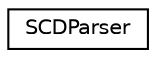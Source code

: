 digraph "Graphical Class Hierarchy"
{
 // INTERACTIVE_SVG=YES
  edge [fontname="Helvetica",fontsize="10",labelfontname="Helvetica",labelfontsize="10"];
  node [fontname="Helvetica",fontsize="10",shape=record];
  rankdir="LR";
  Node1 [label="SCDParser",height=0.2,width=0.4,color="black", fillcolor="white", style="filled",URL="$class_s_c_d_parser.html"];
}
